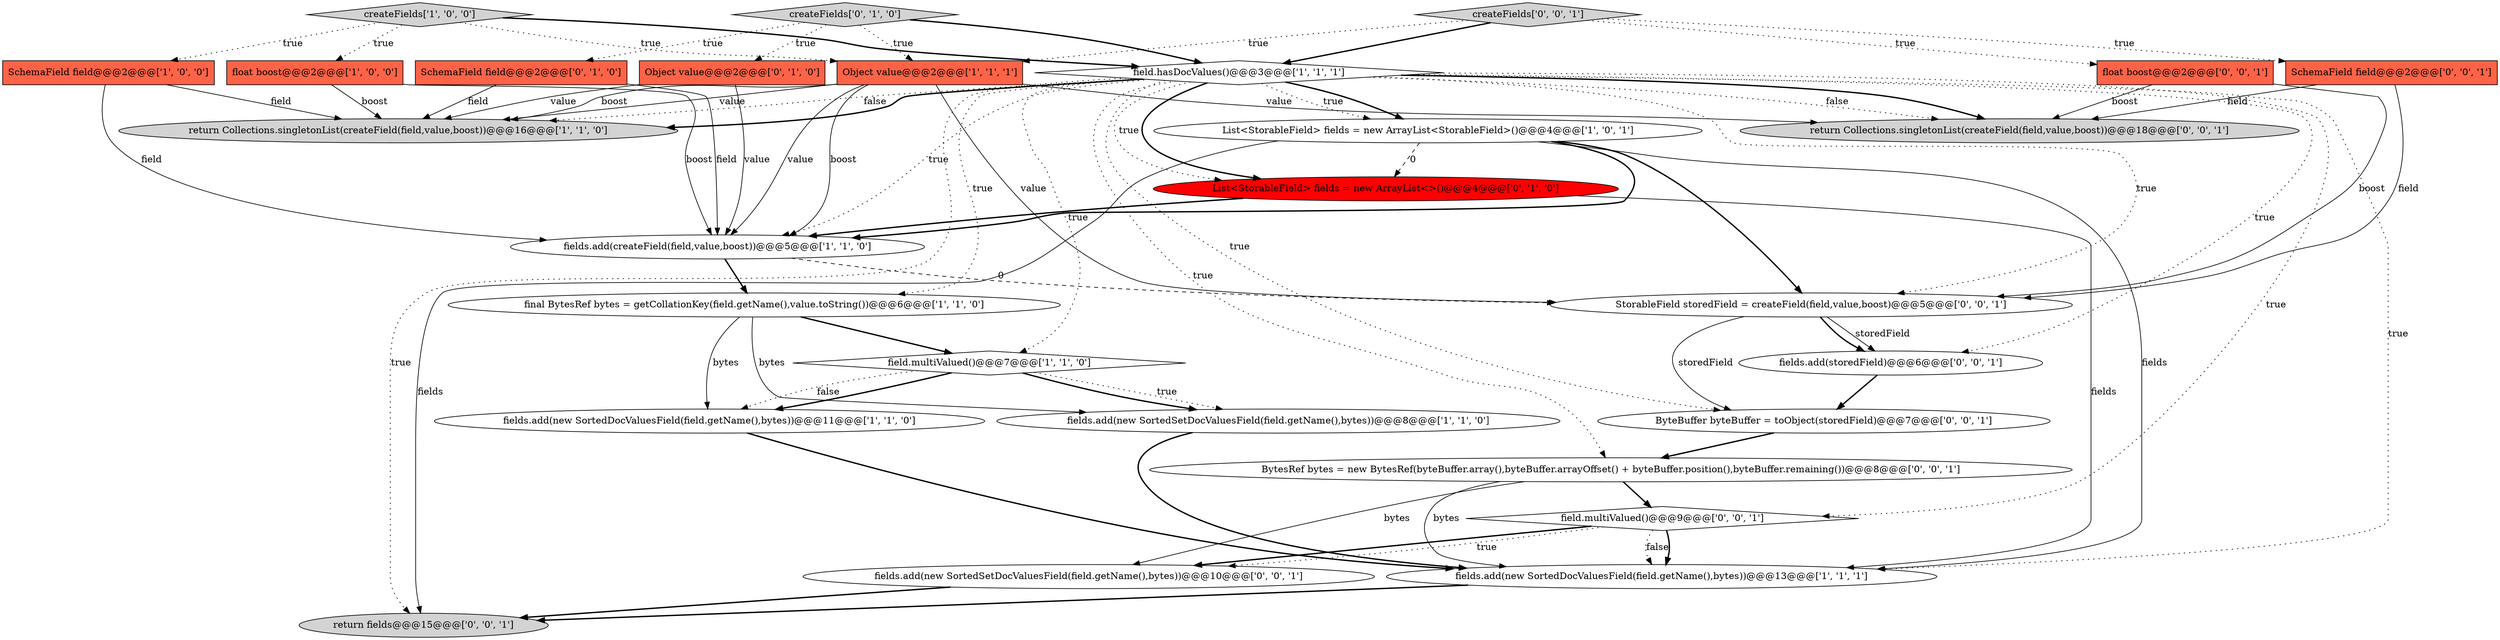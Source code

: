 digraph {
15 [style = filled, label = "Object value@@@2@@@['0', '1', '0']", fillcolor = tomato, shape = box image = "AAA0AAABBB2BBB"];
18 [style = filled, label = "fields.add(new SortedSetDocValuesField(field.getName(),bytes))@@@10@@@['0', '0', '1']", fillcolor = white, shape = ellipse image = "AAA0AAABBB3BBB"];
12 [style = filled, label = "field.multiValued()@@@7@@@['1', '1', '0']", fillcolor = white, shape = diamond image = "AAA0AAABBB1BBB"];
2 [style = filled, label = "float boost@@@2@@@['1', '0', '0']", fillcolor = tomato, shape = box image = "AAA0AAABBB1BBB"];
21 [style = filled, label = "float boost@@@2@@@['0', '0', '1']", fillcolor = tomato, shape = box image = "AAA0AAABBB3BBB"];
20 [style = filled, label = "ByteBuffer byteBuffer = toObject(storedField)@@@7@@@['0', '0', '1']", fillcolor = white, shape = ellipse image = "AAA0AAABBB3BBB"];
24 [style = filled, label = "fields.add(storedField)@@@6@@@['0', '0', '1']", fillcolor = white, shape = ellipse image = "AAA0AAABBB3BBB"];
14 [style = filled, label = "SchemaField field@@@2@@@['0', '1', '0']", fillcolor = tomato, shape = box image = "AAA0AAABBB2BBB"];
26 [style = filled, label = "StorableField storedField = createField(field,value,boost)@@@5@@@['0', '0', '1']", fillcolor = white, shape = ellipse image = "AAA0AAABBB3BBB"];
6 [style = filled, label = "field.hasDocValues()@@@3@@@['1', '1', '1']", fillcolor = white, shape = diamond image = "AAA0AAABBB1BBB"];
16 [style = filled, label = "List<StorableField> fields = new ArrayList<>()@@@4@@@['0', '1', '0']", fillcolor = red, shape = ellipse image = "AAA1AAABBB2BBB"];
17 [style = filled, label = "BytesRef bytes = new BytesRef(byteBuffer.array(),byteBuffer.arrayOffset() + byteBuffer.position(),byteBuffer.remaining())@@@8@@@['0', '0', '1']", fillcolor = white, shape = ellipse image = "AAA0AAABBB3BBB"];
11 [style = filled, label = "fields.add(createField(field,value,boost))@@@5@@@['1', '1', '0']", fillcolor = white, shape = ellipse image = "AAA0AAABBB1BBB"];
0 [style = filled, label = "createFields['1', '0', '0']", fillcolor = lightgray, shape = diamond image = "AAA0AAABBB1BBB"];
13 [style = filled, label = "createFields['0', '1', '0']", fillcolor = lightgray, shape = diamond image = "AAA0AAABBB2BBB"];
25 [style = filled, label = "SchemaField field@@@2@@@['0', '0', '1']", fillcolor = tomato, shape = box image = "AAA0AAABBB3BBB"];
8 [style = filled, label = "fields.add(new SortedDocValuesField(field.getName(),bytes))@@@13@@@['1', '1', '1']", fillcolor = white, shape = ellipse image = "AAA0AAABBB1BBB"];
10 [style = filled, label = "List<StorableField> fields = new ArrayList<StorableField>()@@@4@@@['1', '0', '1']", fillcolor = white, shape = ellipse image = "AAA0AAABBB1BBB"];
5 [style = filled, label = "fields.add(new SortedDocValuesField(field.getName(),bytes))@@@11@@@['1', '1', '0']", fillcolor = white, shape = ellipse image = "AAA0AAABBB1BBB"];
22 [style = filled, label = "createFields['0', '0', '1']", fillcolor = lightgray, shape = diamond image = "AAA0AAABBB3BBB"];
1 [style = filled, label = "SchemaField field@@@2@@@['1', '0', '0']", fillcolor = tomato, shape = box image = "AAA0AAABBB1BBB"];
7 [style = filled, label = "final BytesRef bytes = getCollationKey(field.getName(),value.toString())@@@6@@@['1', '1', '0']", fillcolor = white, shape = ellipse image = "AAA0AAABBB1BBB"];
23 [style = filled, label = "return Collections.singletonList(createField(field,value,boost))@@@18@@@['0', '0', '1']", fillcolor = lightgray, shape = ellipse image = "AAA0AAABBB3BBB"];
27 [style = filled, label = "field.multiValued()@@@9@@@['0', '0', '1']", fillcolor = white, shape = diamond image = "AAA0AAABBB3BBB"];
19 [style = filled, label = "return fields@@@15@@@['0', '0', '1']", fillcolor = lightgray, shape = ellipse image = "AAA0AAABBB3BBB"];
3 [style = filled, label = "Object value@@@2@@@['1', '1', '1']", fillcolor = tomato, shape = box image = "AAA0AAABBB1BBB"];
9 [style = filled, label = "return Collections.singletonList(createField(field,value,boost))@@@16@@@['1', '1', '0']", fillcolor = lightgray, shape = ellipse image = "AAA0AAABBB1BBB"];
4 [style = filled, label = "fields.add(new SortedSetDocValuesField(field.getName(),bytes))@@@8@@@['1', '1', '0']", fillcolor = white, shape = ellipse image = "AAA0AAABBB1BBB"];
7->5 [style = solid, label="bytes"];
22->21 [style = dotted, label="true"];
26->20 [style = solid, label="storedField"];
26->24 [style = solid, label="storedField"];
6->24 [style = dotted, label="true"];
5->8 [style = bold, label=""];
27->18 [style = bold, label=""];
2->9 [style = solid, label="boost"];
20->17 [style = bold, label=""];
16->11 [style = bold, label=""];
12->5 [style = bold, label=""];
13->3 [style = dotted, label="true"];
7->12 [style = bold, label=""];
0->6 [style = bold, label=""];
8->19 [style = bold, label=""];
6->23 [style = bold, label=""];
25->26 [style = solid, label="field"];
16->8 [style = solid, label="fields"];
22->25 [style = dotted, label="true"];
11->26 [style = dashed, label="0"];
18->19 [style = bold, label=""];
3->9 [style = solid, label="boost"];
6->9 [style = dotted, label="false"];
10->26 [style = bold, label=""];
14->11 [style = solid, label="field"];
2->11 [style = solid, label="boost"];
21->23 [style = solid, label="boost"];
10->19 [style = solid, label="fields"];
26->24 [style = bold, label=""];
14->9 [style = solid, label="field"];
3->23 [style = solid, label="value"];
6->17 [style = dotted, label="true"];
6->19 [style = dotted, label="true"];
21->26 [style = solid, label="boost"];
12->5 [style = dotted, label="false"];
6->20 [style = dotted, label="true"];
6->23 [style = dotted, label="false"];
24->20 [style = bold, label=""];
6->10 [style = dotted, label="true"];
3->9 [style = solid, label="value"];
6->26 [style = dotted, label="true"];
10->11 [style = bold, label=""];
12->4 [style = bold, label=""];
1->11 [style = solid, label="field"];
15->11 [style = solid, label="value"];
6->8 [style = dotted, label="true"];
3->26 [style = solid, label="value"];
17->8 [style = solid, label="bytes"];
7->4 [style = solid, label="bytes"];
0->1 [style = dotted, label="true"];
6->10 [style = bold, label=""];
6->16 [style = bold, label=""];
10->16 [style = dashed, label="0"];
6->7 [style = dotted, label="true"];
22->3 [style = dotted, label="true"];
10->8 [style = solid, label="fields"];
4->8 [style = bold, label=""];
22->6 [style = bold, label=""];
17->18 [style = solid, label="bytes"];
12->4 [style = dotted, label="true"];
13->15 [style = dotted, label="true"];
6->12 [style = dotted, label="true"];
0->3 [style = dotted, label="true"];
6->11 [style = dotted, label="true"];
0->2 [style = dotted, label="true"];
6->27 [style = dotted, label="true"];
6->9 [style = bold, label=""];
13->6 [style = bold, label=""];
13->14 [style = dotted, label="true"];
1->9 [style = solid, label="field"];
27->18 [style = dotted, label="true"];
17->27 [style = bold, label=""];
27->8 [style = dotted, label="false"];
27->8 [style = bold, label=""];
11->7 [style = bold, label=""];
6->16 [style = dotted, label="true"];
3->11 [style = solid, label="boost"];
3->11 [style = solid, label="value"];
25->23 [style = solid, label="field"];
15->9 [style = solid, label="value"];
}

